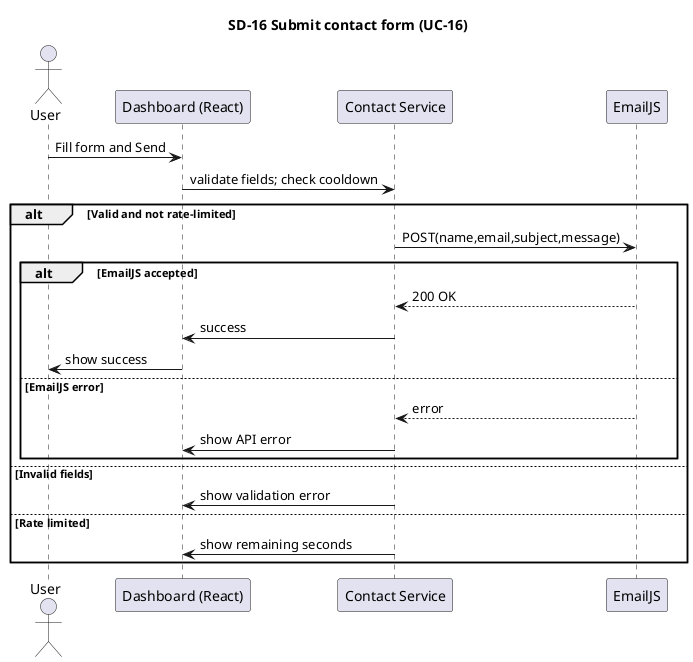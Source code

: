 @startuml
title SD-16 Submit contact form (UC-16)
actor User
participant "Dashboard (React)" as Dashboard
participant "Contact Service" as Contact
participant "EmailJS" as EmailJS

User -> Dashboard: Fill form and Send
Dashboard -> Contact: validate fields; check cooldown
alt Valid and not rate-limited
  Contact -> EmailJS: POST(name,email,subject,message)
  alt EmailJS accepted
    EmailJS --> Contact: 200 OK
    Contact -> Dashboard: success
    Dashboard -> User: show success
  else EmailJS error
    EmailJS --> Contact: error
    Contact -> Dashboard: show API error
  end
else Invalid fields
  Contact -> Dashboard: show validation error
else Rate limited
  Contact -> Dashboard: show remaining seconds
end
@enduml

